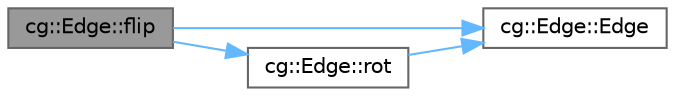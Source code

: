 digraph "cg::Edge::flip"
{
 // LATEX_PDF_SIZE
  bgcolor="transparent";
  edge [fontname=Helvetica,fontsize=10,labelfontname=Helvetica,labelfontsize=10];
  node [fontname=Helvetica,fontsize=10,shape=box,height=0.2,width=0.4];
  rankdir="LR";
  Node1 [id="Node000001",label="cg::Edge::flip",height=0.2,width=0.4,color="gray40", fillcolor="grey60", style="filled", fontcolor="black",tooltip=" "];
  Node1 -> Node2 [id="edge1_Node000001_Node000002",color="steelblue1",style="solid",tooltip=" "];
  Node2 [id="Node000002",label="cg::Edge::Edge",height=0.2,width=0.4,color="grey40", fillcolor="white", style="filled",URL="$classcg_1_1_edge.html#a0c6ba0b19e0d6547132e18eedf4aada6",tooltip=" "];
  Node1 -> Node3 [id="edge2_Node000001_Node000003",color="steelblue1",style="solid",tooltip=" "];
  Node3 [id="Node000003",label="cg::Edge::rot",height=0.2,width=0.4,color="grey40", fillcolor="white", style="filled",URL="$classcg_1_1_edge.html#a5aa002287f27d310e2e02bd34a312f93",tooltip=" "];
  Node3 -> Node2 [id="edge3_Node000003_Node000002",color="steelblue1",style="solid",tooltip=" "];
}
